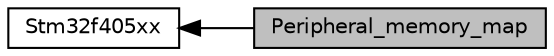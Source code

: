 digraph "Peripheral_memory_map"
{
  edge [fontname="Helvetica",fontsize="10",labelfontname="Helvetica",labelfontsize="10"];
  node [fontname="Helvetica",fontsize="10",shape=box];
  rankdir=LR;
  Node1 [label="Peripheral_memory_map",height=0.2,width=0.4,color="black", fillcolor="grey75", style="filled", fontcolor="black",tooltip=" "];
  Node2 [label="Stm32f405xx",height=0.2,width=0.4,color="black", fillcolor="white", style="filled",URL="$group__stm32f405xx.html",tooltip=" "];
  Node2->Node1 [shape=plaintext, dir="back", style="solid"];
}
